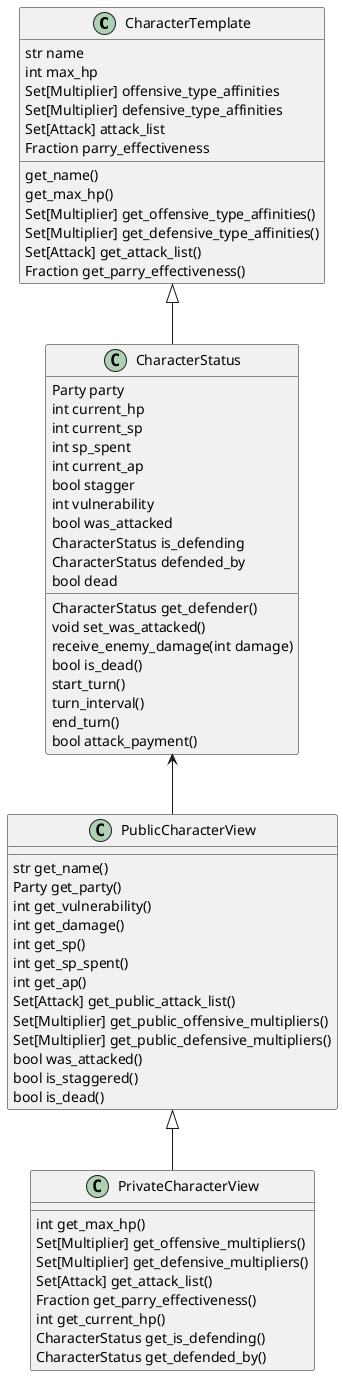 @startuml
class CharacterTemplate {
    str name
    int max_hp
    Set[Multiplier] offensive_type_affinities
    Set[Multiplier] defensive_type_affinities
    Set[Attack] attack_list
    Fraction parry_effectiveness
    get_name()
    get_max_hp()
    Set[Multiplier] get_offensive_type_affinities()
    Set[Multiplier] get_defensive_type_affinities()
    Set[Attack] get_attack_list()
    Fraction get_parry_effectiveness()
}
class CharacterStatus {
	Party party
	int current_hp
	int current_sp
	int sp_spent
	int current_ap
	bool stagger
	int vulnerability
	bool was_attacked
	CharacterStatus is_defending
	CharacterStatus defended_by
	bool dead
	CharacterStatus get_defender()
	void set_was_attacked()
	receive_enemy_damage(int damage)
	bool is_dead()
	start_turn()
	turn_interval()
	end_turn()
	bool attack_payment()
}

class PublicCharacterView {
    str get_name()
    Party get_party()
    int get_vulnerability()
    int get_damage()
    int get_sp()
    int get_sp_spent()
    int get_ap()
    Set[Attack] get_public_attack_list()
    Set[Multiplier] get_public_offensive_multipliers()
    Set[Multiplier] get_public_defensive_multipliers()
    bool was_attacked()
    bool is_staggered()
    bool is_dead()
}

class PrivateCharacterView {
    int get_max_hp()
    Set[Multiplier] get_offensive_multipliers()
    Set[Multiplier] get_defensive_multipliers()
    Set[Attack] get_attack_list()
    Fraction get_parry_effectiveness()
    int get_current_hp()
    CharacterStatus get_is_defending()
    CharacterStatus get_defended_by()
}

CharacterTemplate <|-- CharacterStatus
CharacterStatus <-- PublicCharacterView
PublicCharacterView <|-- PrivateCharacterView

@enduml

